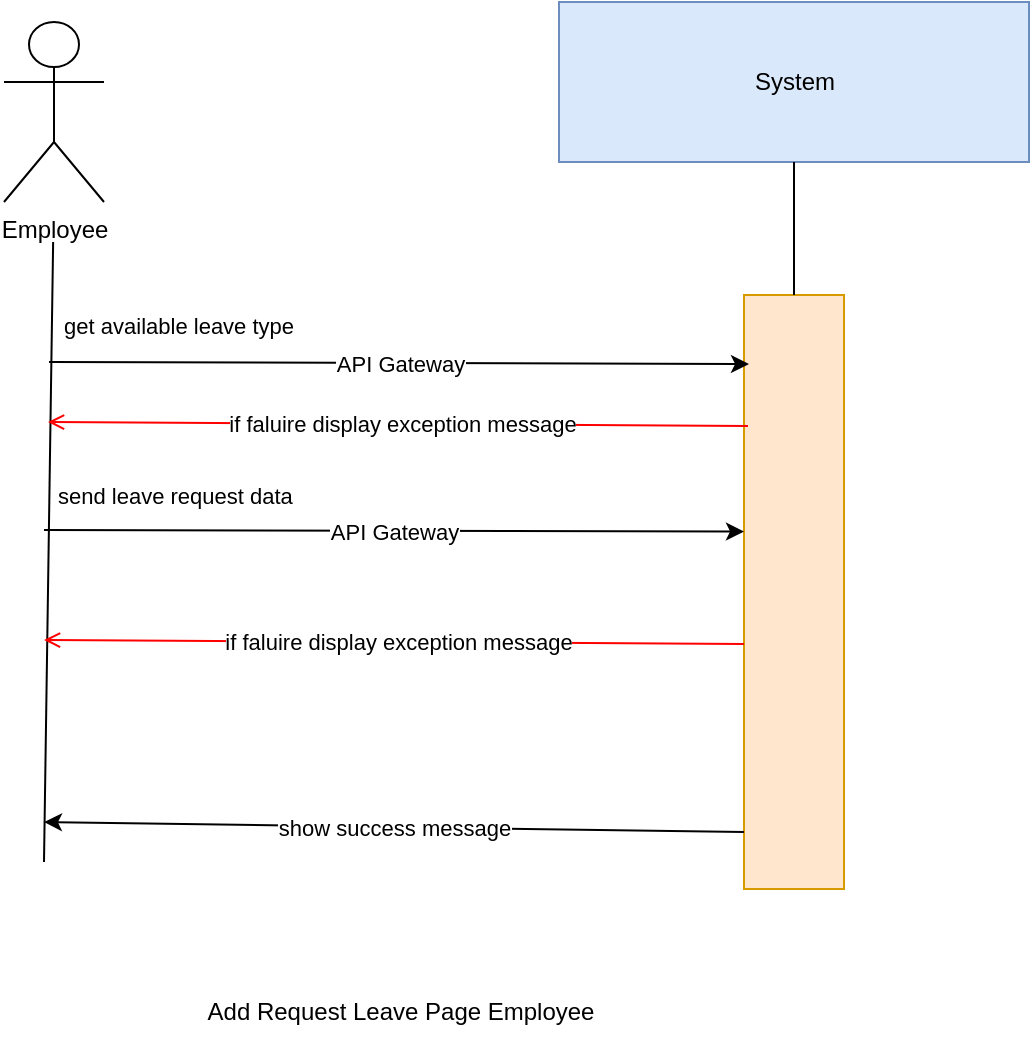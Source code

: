 <mxfile>
    <diagram name="Page-1" id="660AsX_Y9n6Rhkl5prjH">
        <mxGraphModel dx="1030" dy="802" grid="1" gridSize="10" guides="1" tooltips="1" connect="1" arrows="1" fold="1" page="1" pageScale="1" pageWidth="850" pageHeight="1100" background="#ffffff" math="0" shadow="0">
            <root>
                <mxCell id="0"/>
                <mxCell id="1" parent="0"/>
                <mxCell id="0XNInrx-Nnn9Z4QuyvJh-1" value="System" style="rounded=0;whiteSpace=wrap;html=1;fillColor=#dae8fc;strokeColor=#6c8ebf;" parent="1" vertex="1">
                    <mxGeometry x="487.5" y="290" width="235" height="80" as="geometry"/>
                </mxCell>
                <mxCell id="0XNInrx-Nnn9Z4QuyvJh-2" value="" style="rounded=0;whiteSpace=wrap;html=1;fillColor=#ffe6cc;strokeColor=#d79b00;" parent="1" vertex="1">
                    <mxGeometry x="580" y="436.5" width="50" height="297" as="geometry"/>
                </mxCell>
                <mxCell id="0XNInrx-Nnn9Z4QuyvJh-3" value="" style="endArrow=none;html=1;rounded=0;entryX=0.5;entryY=1;entryDx=0;entryDy=0;exitX=0.5;exitY=0;exitDx=0;exitDy=0;" parent="1" source="0XNInrx-Nnn9Z4QuyvJh-2" target="0XNInrx-Nnn9Z4QuyvJh-1" edge="1">
                    <mxGeometry width="50" height="50" relative="1" as="geometry">
                        <mxPoint x="439" y="780" as="sourcePoint"/>
                        <mxPoint x="489" y="730" as="targetPoint"/>
                    </mxGeometry>
                </mxCell>
                <mxCell id="0XNInrx-Nnn9Z4QuyvJh-4" value="" style="endArrow=classic;html=1;rounded=0;entryX=0;entryY=0.25;entryDx=0;entryDy=0;" parent="1" edge="1">
                    <mxGeometry relative="1" as="geometry">
                        <mxPoint x="230" y="554" as="sourcePoint"/>
                        <mxPoint x="580" y="554.75" as="targetPoint"/>
                        <Array as="points"/>
                    </mxGeometry>
                </mxCell>
                <mxCell id="0XNInrx-Nnn9Z4QuyvJh-5" value="API Gateway" style="edgeLabel;resizable=0;html=1;;align=center;verticalAlign=middle;" parent="0XNInrx-Nnn9Z4QuyvJh-4" connectable="0" vertex="1">
                    <mxGeometry relative="1" as="geometry"/>
                </mxCell>
                <mxCell id="0XNInrx-Nnn9Z4QuyvJh-6" value="" style="endArrow=none;html=1;rounded=0;entryX=0.462;entryY=1;entryDx=0;entryDy=0;entryPerimeter=0;" parent="1" edge="1">
                    <mxGeometry width="50" height="50" relative="1" as="geometry">
                        <mxPoint x="230" y="720" as="sourcePoint"/>
                        <mxPoint x="234.57" y="410" as="targetPoint"/>
                    </mxGeometry>
                </mxCell>
                <mxCell id="0XNInrx-Nnn9Z4QuyvJh-7" value="Employee" style="shape=umlActor;verticalLabelPosition=bottom;verticalAlign=top;html=1;outlineConnect=0;" parent="1" vertex="1">
                    <mxGeometry x="210" y="300" width="50" height="90" as="geometry"/>
                </mxCell>
                <mxCell id="0XNInrx-Nnn9Z4QuyvJh-8" value="Add Request Leave Page Employee" style="text;html=1;align=center;verticalAlign=middle;resizable=0;points=[];autosize=1;strokeColor=none;fillColor=none;" parent="1" vertex="1">
                    <mxGeometry x="297.5" y="780" width="220" height="30" as="geometry"/>
                </mxCell>
                <mxCell id="0XNInrx-Nnn9Z4QuyvJh-9" value="" style="endArrow=classic;html=1;rounded=0;" parent="1" edge="1">
                    <mxGeometry relative="1" as="geometry">
                        <mxPoint x="580" y="705" as="sourcePoint"/>
                        <mxPoint x="230" y="700" as="targetPoint"/>
                        <Array as="points"/>
                    </mxGeometry>
                </mxCell>
                <mxCell id="0XNInrx-Nnn9Z4QuyvJh-10" value="show success message" style="edgeLabel;resizable=0;html=1;;align=center;verticalAlign=middle;" parent="0XNInrx-Nnn9Z4QuyvJh-9" connectable="0" vertex="1">
                    <mxGeometry relative="1" as="geometry"/>
                </mxCell>
                <mxCell id="0XNInrx-Nnn9Z4QuyvJh-11" value="&amp;nbsp;get&amp;nbsp;available leave type&amp;nbsp;" style="edgeLabel;resizable=0;html=1;;align=left;verticalAlign=bottom;" parent="1" connectable="0" vertex="1">
                    <mxGeometry x="235" y="460" as="geometry"/>
                </mxCell>
                <mxCell id="2" value="" style="endArrow=classic;html=1;rounded=0;entryX=0;entryY=0.25;entryDx=0;entryDy=0;" edge="1" parent="1">
                    <mxGeometry relative="1" as="geometry">
                        <mxPoint x="232.5" y="470" as="sourcePoint"/>
                        <mxPoint x="582.5" y="471" as="targetPoint"/>
                        <Array as="points"/>
                    </mxGeometry>
                </mxCell>
                <mxCell id="3" value="API Gateway" style="edgeLabel;resizable=0;html=1;;align=center;verticalAlign=middle;" connectable="0" vertex="1" parent="2">
                    <mxGeometry relative="1" as="geometry"/>
                </mxCell>
                <mxCell id="4" value="send leave request data" style="edgeLabel;resizable=0;html=1;;align=left;verticalAlign=bottom;" connectable="0" vertex="1" parent="1">
                    <mxGeometry x="235" y="545" as="geometry"/>
                </mxCell>
                <mxCell id="7" value="" style="endArrow=open;strokeColor=#FF0000;endFill=1;rounded=0;exitX=0;exitY=0.382;exitDx=0;exitDy=0;exitPerimeter=0;" edge="1" parent="1">
                    <mxGeometry relative="1" as="geometry">
                        <mxPoint x="580" y="610.954" as="sourcePoint"/>
                        <mxPoint x="230" y="609" as="targetPoint"/>
                        <Array as="points"/>
                    </mxGeometry>
                </mxCell>
                <mxCell id="8" value="if faluire display&amp;nbsp;exception message" style="edgeLabel;html=1;align=center;verticalAlign=middle;resizable=0;points=[];" vertex="1" connectable="0" parent="7">
                    <mxGeometry x="-0.007" relative="1" as="geometry">
                        <mxPoint x="1" as="offset"/>
                    </mxGeometry>
                </mxCell>
                <mxCell id="9" value="" style="endArrow=open;strokeColor=#FF0000;endFill=1;rounded=0;exitX=0;exitY=0.382;exitDx=0;exitDy=0;exitPerimeter=0;" edge="1" parent="1">
                    <mxGeometry relative="1" as="geometry">
                        <mxPoint x="582" y="501.954" as="sourcePoint"/>
                        <mxPoint x="232" y="500" as="targetPoint"/>
                        <Array as="points"/>
                    </mxGeometry>
                </mxCell>
                <mxCell id="10" value="if faluire display&amp;nbsp;exception message" style="edgeLabel;html=1;align=center;verticalAlign=middle;resizable=0;points=[];" vertex="1" connectable="0" parent="9">
                    <mxGeometry x="-0.007" relative="1" as="geometry">
                        <mxPoint x="1" as="offset"/>
                    </mxGeometry>
                </mxCell>
            </root>
        </mxGraphModel>
    </diagram>
</mxfile>